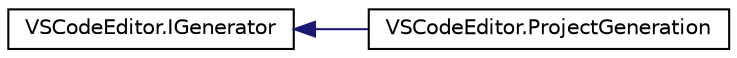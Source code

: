 digraph "Graphical Class Hierarchy"
{
 // LATEX_PDF_SIZE
  edge [fontname="Helvetica",fontsize="10",labelfontname="Helvetica",labelfontsize="10"];
  node [fontname="Helvetica",fontsize="10",shape=record];
  rankdir="LR";
  Node0 [label="VSCodeEditor.IGenerator",height=0.2,width=0.4,color="black", fillcolor="white", style="filled",URL="$interface_v_s_code_editor_1_1_i_generator.html",tooltip=" "];
  Node0 -> Node1 [dir="back",color="midnightblue",fontsize="10",style="solid",fontname="Helvetica"];
  Node1 [label="VSCodeEditor.ProjectGeneration",height=0.2,width=0.4,color="black", fillcolor="white", style="filled",URL="$class_v_s_code_editor_1_1_project_generation.html",tooltip=" "];
}
